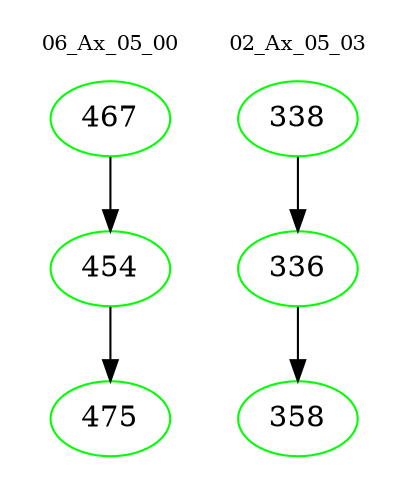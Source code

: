 digraph{
subgraph cluster_0 {
color = white
label = "06_Ax_05_00";
fontsize=10;
T0_467 [label="467", color="green"]
T0_467 -> T0_454 [color="black"]
T0_454 [label="454", color="green"]
T0_454 -> T0_475 [color="black"]
T0_475 [label="475", color="green"]
}
subgraph cluster_1 {
color = white
label = "02_Ax_05_03";
fontsize=10;
T1_338 [label="338", color="green"]
T1_338 -> T1_336 [color="black"]
T1_336 [label="336", color="green"]
T1_336 -> T1_358 [color="black"]
T1_358 [label="358", color="green"]
}
}
